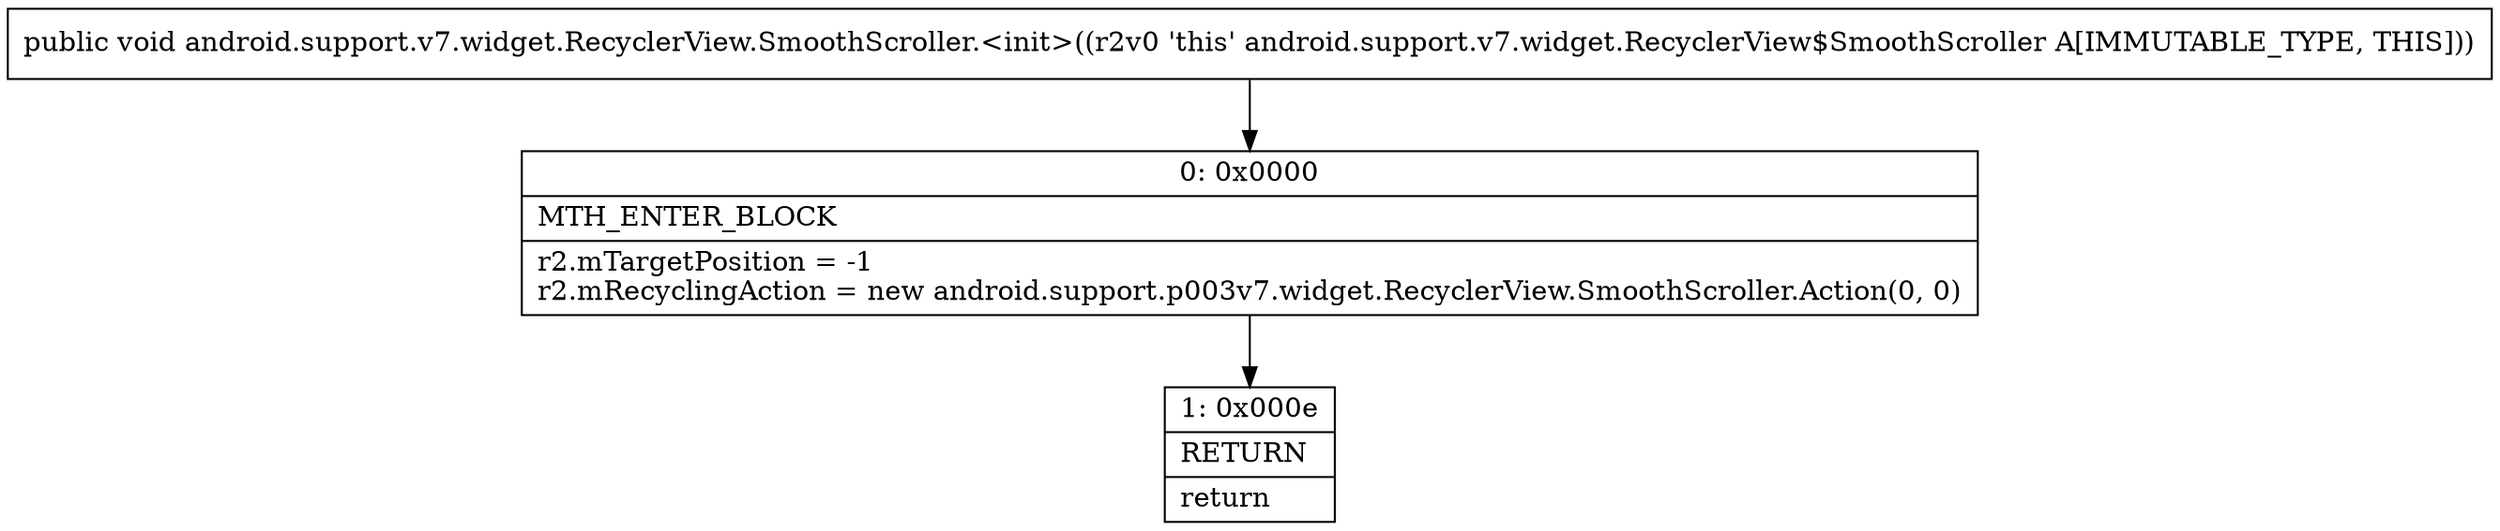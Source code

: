 digraph "CFG forandroid.support.v7.widget.RecyclerView.SmoothScroller.\<init\>()V" {
Node_0 [shape=record,label="{0\:\ 0x0000|MTH_ENTER_BLOCK\l|r2.mTargetPosition = \-1\lr2.mRecyclingAction = new android.support.p003v7.widget.RecyclerView.SmoothScroller.Action(0, 0)\l}"];
Node_1 [shape=record,label="{1\:\ 0x000e|RETURN\l|return\l}"];
MethodNode[shape=record,label="{public void android.support.v7.widget.RecyclerView.SmoothScroller.\<init\>((r2v0 'this' android.support.v7.widget.RecyclerView$SmoothScroller A[IMMUTABLE_TYPE, THIS])) }"];
MethodNode -> Node_0;
Node_0 -> Node_1;
}


